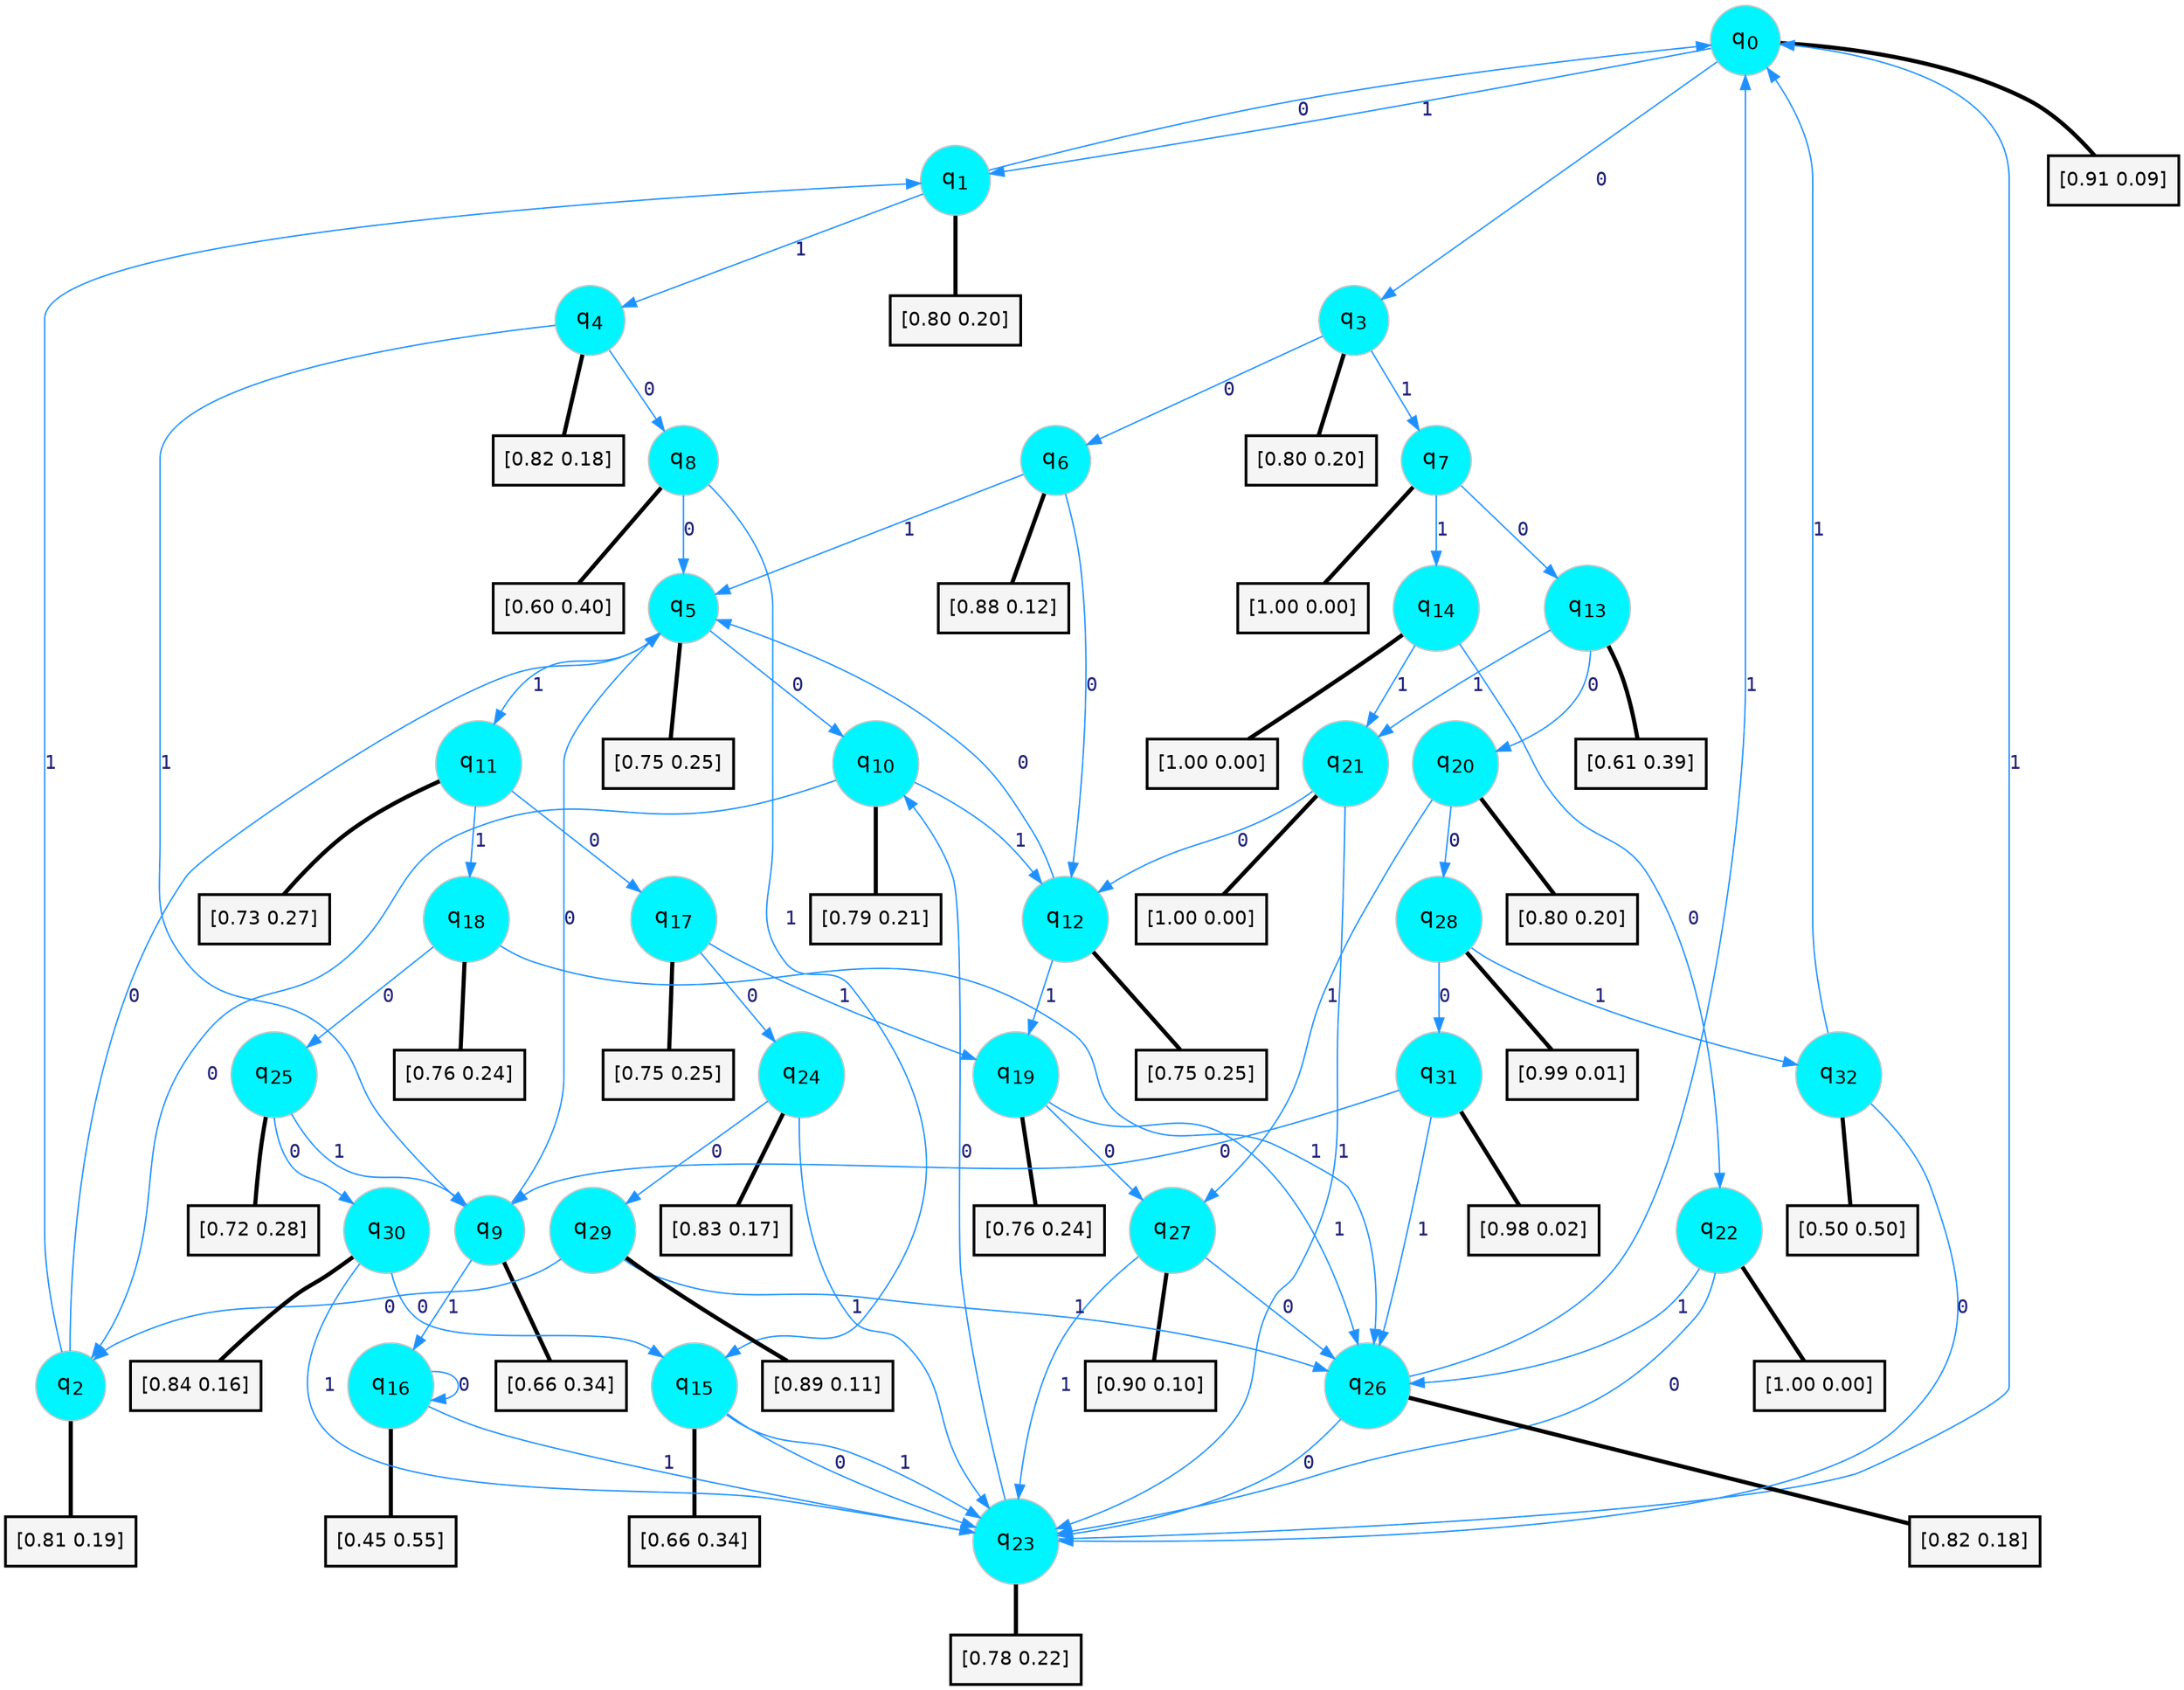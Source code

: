 digraph G {
graph [
bgcolor=transparent, dpi=300, rankdir=TD, size="40,25"];
node [
color=gray, fillcolor=turquoise1, fontcolor=black, fontname=Helvetica, fontsize=16, fontweight=bold, shape=circle, style=filled];
edge [
arrowsize=1, color=dodgerblue1, fontcolor=midnightblue, fontname=courier, fontweight=bold, penwidth=1, style=solid, weight=20];
0[label=<q<SUB>0</SUB>>];
1[label=<q<SUB>1</SUB>>];
2[label=<q<SUB>2</SUB>>];
3[label=<q<SUB>3</SUB>>];
4[label=<q<SUB>4</SUB>>];
5[label=<q<SUB>5</SUB>>];
6[label=<q<SUB>6</SUB>>];
7[label=<q<SUB>7</SUB>>];
8[label=<q<SUB>8</SUB>>];
9[label=<q<SUB>9</SUB>>];
10[label=<q<SUB>10</SUB>>];
11[label=<q<SUB>11</SUB>>];
12[label=<q<SUB>12</SUB>>];
13[label=<q<SUB>13</SUB>>];
14[label=<q<SUB>14</SUB>>];
15[label=<q<SUB>15</SUB>>];
16[label=<q<SUB>16</SUB>>];
17[label=<q<SUB>17</SUB>>];
18[label=<q<SUB>18</SUB>>];
19[label=<q<SUB>19</SUB>>];
20[label=<q<SUB>20</SUB>>];
21[label=<q<SUB>21</SUB>>];
22[label=<q<SUB>22</SUB>>];
23[label=<q<SUB>23</SUB>>];
24[label=<q<SUB>24</SUB>>];
25[label=<q<SUB>25</SUB>>];
26[label=<q<SUB>26</SUB>>];
27[label=<q<SUB>27</SUB>>];
28[label=<q<SUB>28</SUB>>];
29[label=<q<SUB>29</SUB>>];
30[label=<q<SUB>30</SUB>>];
31[label=<q<SUB>31</SUB>>];
32[label=<q<SUB>32</SUB>>];
33[label="[0.91 0.09]", shape=box,fontcolor=black, fontname=Helvetica, fontsize=14, penwidth=2, fillcolor=whitesmoke,color=black];
34[label="[0.80 0.20]", shape=box,fontcolor=black, fontname=Helvetica, fontsize=14, penwidth=2, fillcolor=whitesmoke,color=black];
35[label="[0.81 0.19]", shape=box,fontcolor=black, fontname=Helvetica, fontsize=14, penwidth=2, fillcolor=whitesmoke,color=black];
36[label="[0.80 0.20]", shape=box,fontcolor=black, fontname=Helvetica, fontsize=14, penwidth=2, fillcolor=whitesmoke,color=black];
37[label="[0.82 0.18]", shape=box,fontcolor=black, fontname=Helvetica, fontsize=14, penwidth=2, fillcolor=whitesmoke,color=black];
38[label="[0.75 0.25]", shape=box,fontcolor=black, fontname=Helvetica, fontsize=14, penwidth=2, fillcolor=whitesmoke,color=black];
39[label="[0.88 0.12]", shape=box,fontcolor=black, fontname=Helvetica, fontsize=14, penwidth=2, fillcolor=whitesmoke,color=black];
40[label="[1.00 0.00]", shape=box,fontcolor=black, fontname=Helvetica, fontsize=14, penwidth=2, fillcolor=whitesmoke,color=black];
41[label="[0.60 0.40]", shape=box,fontcolor=black, fontname=Helvetica, fontsize=14, penwidth=2, fillcolor=whitesmoke,color=black];
42[label="[0.66 0.34]", shape=box,fontcolor=black, fontname=Helvetica, fontsize=14, penwidth=2, fillcolor=whitesmoke,color=black];
43[label="[0.79 0.21]", shape=box,fontcolor=black, fontname=Helvetica, fontsize=14, penwidth=2, fillcolor=whitesmoke,color=black];
44[label="[0.73 0.27]", shape=box,fontcolor=black, fontname=Helvetica, fontsize=14, penwidth=2, fillcolor=whitesmoke,color=black];
45[label="[0.75 0.25]", shape=box,fontcolor=black, fontname=Helvetica, fontsize=14, penwidth=2, fillcolor=whitesmoke,color=black];
46[label="[0.61 0.39]", shape=box,fontcolor=black, fontname=Helvetica, fontsize=14, penwidth=2, fillcolor=whitesmoke,color=black];
47[label="[1.00 0.00]", shape=box,fontcolor=black, fontname=Helvetica, fontsize=14, penwidth=2, fillcolor=whitesmoke,color=black];
48[label="[0.66 0.34]", shape=box,fontcolor=black, fontname=Helvetica, fontsize=14, penwidth=2, fillcolor=whitesmoke,color=black];
49[label="[0.45 0.55]", shape=box,fontcolor=black, fontname=Helvetica, fontsize=14, penwidth=2, fillcolor=whitesmoke,color=black];
50[label="[0.75 0.25]", shape=box,fontcolor=black, fontname=Helvetica, fontsize=14, penwidth=2, fillcolor=whitesmoke,color=black];
51[label="[0.76 0.24]", shape=box,fontcolor=black, fontname=Helvetica, fontsize=14, penwidth=2, fillcolor=whitesmoke,color=black];
52[label="[0.76 0.24]", shape=box,fontcolor=black, fontname=Helvetica, fontsize=14, penwidth=2, fillcolor=whitesmoke,color=black];
53[label="[0.80 0.20]", shape=box,fontcolor=black, fontname=Helvetica, fontsize=14, penwidth=2, fillcolor=whitesmoke,color=black];
54[label="[1.00 0.00]", shape=box,fontcolor=black, fontname=Helvetica, fontsize=14, penwidth=2, fillcolor=whitesmoke,color=black];
55[label="[1.00 0.00]", shape=box,fontcolor=black, fontname=Helvetica, fontsize=14, penwidth=2, fillcolor=whitesmoke,color=black];
56[label="[0.78 0.22]", shape=box,fontcolor=black, fontname=Helvetica, fontsize=14, penwidth=2, fillcolor=whitesmoke,color=black];
57[label="[0.83 0.17]", shape=box,fontcolor=black, fontname=Helvetica, fontsize=14, penwidth=2, fillcolor=whitesmoke,color=black];
58[label="[0.72 0.28]", shape=box,fontcolor=black, fontname=Helvetica, fontsize=14, penwidth=2, fillcolor=whitesmoke,color=black];
59[label="[0.82 0.18]", shape=box,fontcolor=black, fontname=Helvetica, fontsize=14, penwidth=2, fillcolor=whitesmoke,color=black];
60[label="[0.90 0.10]", shape=box,fontcolor=black, fontname=Helvetica, fontsize=14, penwidth=2, fillcolor=whitesmoke,color=black];
61[label="[0.99 0.01]", shape=box,fontcolor=black, fontname=Helvetica, fontsize=14, penwidth=2, fillcolor=whitesmoke,color=black];
62[label="[0.89 0.11]", shape=box,fontcolor=black, fontname=Helvetica, fontsize=14, penwidth=2, fillcolor=whitesmoke,color=black];
63[label="[0.84 0.16]", shape=box,fontcolor=black, fontname=Helvetica, fontsize=14, penwidth=2, fillcolor=whitesmoke,color=black];
64[label="[0.98 0.02]", shape=box,fontcolor=black, fontname=Helvetica, fontsize=14, penwidth=2, fillcolor=whitesmoke,color=black];
65[label="[0.50 0.50]", shape=box,fontcolor=black, fontname=Helvetica, fontsize=14, penwidth=2, fillcolor=whitesmoke,color=black];
0->3 [label=0];
0->1 [label=1];
0->33 [arrowhead=none, penwidth=3,color=black];
1->0 [label=0];
1->4 [label=1];
1->34 [arrowhead=none, penwidth=3,color=black];
2->5 [label=0];
2->1 [label=1];
2->35 [arrowhead=none, penwidth=3,color=black];
3->6 [label=0];
3->7 [label=1];
3->36 [arrowhead=none, penwidth=3,color=black];
4->8 [label=0];
4->9 [label=1];
4->37 [arrowhead=none, penwidth=3,color=black];
5->10 [label=0];
5->11 [label=1];
5->38 [arrowhead=none, penwidth=3,color=black];
6->12 [label=0];
6->5 [label=1];
6->39 [arrowhead=none, penwidth=3,color=black];
7->13 [label=0];
7->14 [label=1];
7->40 [arrowhead=none, penwidth=3,color=black];
8->5 [label=0];
8->15 [label=1];
8->41 [arrowhead=none, penwidth=3,color=black];
9->5 [label=0];
9->16 [label=1];
9->42 [arrowhead=none, penwidth=3,color=black];
10->2 [label=0];
10->12 [label=1];
10->43 [arrowhead=none, penwidth=3,color=black];
11->17 [label=0];
11->18 [label=1];
11->44 [arrowhead=none, penwidth=3,color=black];
12->5 [label=0];
12->19 [label=1];
12->45 [arrowhead=none, penwidth=3,color=black];
13->20 [label=0];
13->21 [label=1];
13->46 [arrowhead=none, penwidth=3,color=black];
14->22 [label=0];
14->21 [label=1];
14->47 [arrowhead=none, penwidth=3,color=black];
15->23 [label=0];
15->23 [label=1];
15->48 [arrowhead=none, penwidth=3,color=black];
16->16 [label=0];
16->23 [label=1];
16->49 [arrowhead=none, penwidth=3,color=black];
17->24 [label=0];
17->19 [label=1];
17->50 [arrowhead=none, penwidth=3,color=black];
18->25 [label=0];
18->26 [label=1];
18->51 [arrowhead=none, penwidth=3,color=black];
19->27 [label=0];
19->26 [label=1];
19->52 [arrowhead=none, penwidth=3,color=black];
20->28 [label=0];
20->27 [label=1];
20->53 [arrowhead=none, penwidth=3,color=black];
21->12 [label=0];
21->23 [label=1];
21->54 [arrowhead=none, penwidth=3,color=black];
22->23 [label=0];
22->26 [label=1];
22->55 [arrowhead=none, penwidth=3,color=black];
23->10 [label=0];
23->0 [label=1];
23->56 [arrowhead=none, penwidth=3,color=black];
24->29 [label=0];
24->23 [label=1];
24->57 [arrowhead=none, penwidth=3,color=black];
25->30 [label=0];
25->9 [label=1];
25->58 [arrowhead=none, penwidth=3,color=black];
26->23 [label=0];
26->0 [label=1];
26->59 [arrowhead=none, penwidth=3,color=black];
27->26 [label=0];
27->23 [label=1];
27->60 [arrowhead=none, penwidth=3,color=black];
28->31 [label=0];
28->32 [label=1];
28->61 [arrowhead=none, penwidth=3,color=black];
29->2 [label=0];
29->26 [label=1];
29->62 [arrowhead=none, penwidth=3,color=black];
30->15 [label=0];
30->23 [label=1];
30->63 [arrowhead=none, penwidth=3,color=black];
31->9 [label=0];
31->26 [label=1];
31->64 [arrowhead=none, penwidth=3,color=black];
32->23 [label=0];
32->0 [label=1];
32->65 [arrowhead=none, penwidth=3,color=black];
}
